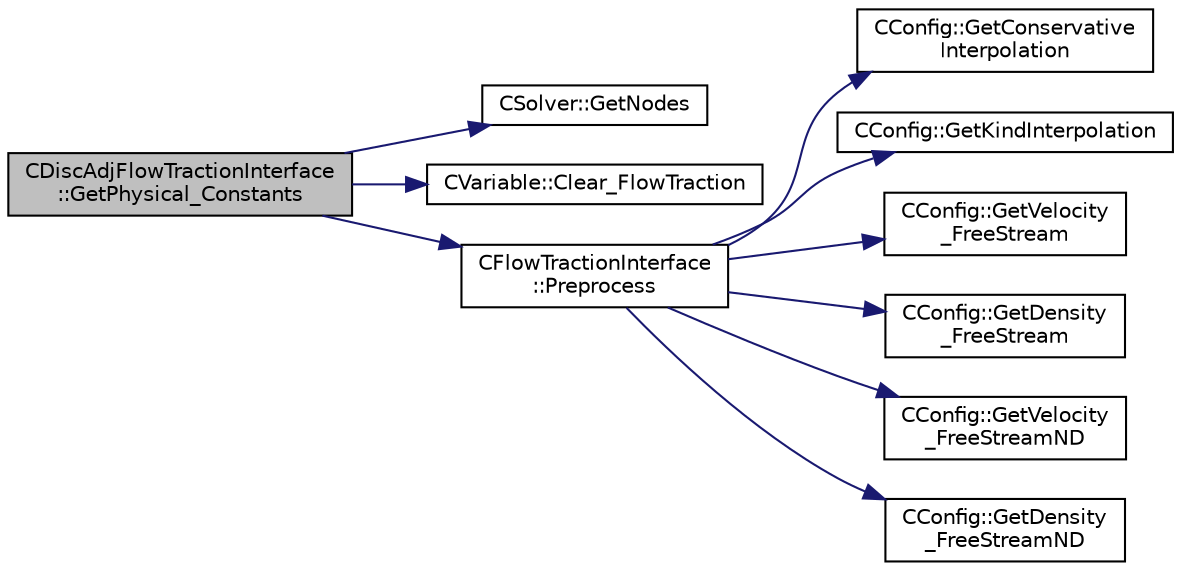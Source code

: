 digraph "CDiscAdjFlowTractionInterface::GetPhysical_Constants"
{
  edge [fontname="Helvetica",fontsize="10",labelfontname="Helvetica",labelfontsize="10"];
  node [fontname="Helvetica",fontsize="10",shape=record];
  rankdir="LR";
  Node6 [label="CDiscAdjFlowTractionInterface\l::GetPhysical_Constants",height=0.2,width=0.4,color="black", fillcolor="grey75", style="filled", fontcolor="black"];
  Node6 -> Node7 [color="midnightblue",fontsize="10",style="solid",fontname="Helvetica"];
  Node7 [label="CSolver::GetNodes",height=0.2,width=0.4,color="black", fillcolor="white", style="filled",URL="$class_c_solver.html#af3198e52a2ea377bb765647b5e697197",tooltip="Allow outside access to the nodes of the solver, containing conservatives, primitives, etc. "];
  Node6 -> Node8 [color="midnightblue",fontsize="10",style="solid",fontname="Helvetica"];
  Node8 [label="CVariable::Clear_FlowTraction",height=0.2,width=0.4,color="black", fillcolor="white", style="filled",URL="$class_c_variable.html#a1e641f9cf3e167afc7ec3db3d24808ee",tooltip="A virtual member. "];
  Node6 -> Node9 [color="midnightblue",fontsize="10",style="solid",fontname="Helvetica"];
  Node9 [label="CFlowTractionInterface\l::Preprocess",height=0.2,width=0.4,color="black", fillcolor="white", style="filled",URL="$class_c_flow_traction_interface.html#af1b576a5e77dd789b1f8b6aa94589780",tooltip="Sets the dimensional factor for pressure and the consistent_interpolation flag. "];
  Node9 -> Node10 [color="midnightblue",fontsize="10",style="solid",fontname="Helvetica"];
  Node10 [label="CConfig::GetConservative\lInterpolation",height=0.2,width=0.4,color="black", fillcolor="white", style="filled",URL="$class_c_config.html#aac135ab4447a6308aa6c7e98e6142a25",tooltip="Get option of whether to use conservative interpolation between zones. "];
  Node9 -> Node11 [color="midnightblue",fontsize="10",style="solid",fontname="Helvetica"];
  Node11 [label="CConfig::GetKindInterpolation",height=0.2,width=0.4,color="black", fillcolor="white", style="filled",URL="$class_c_config.html#a9260ac2b5460a0b50988b8e47d4ab165",tooltip="Get the interpolation method used for matching between zones. "];
  Node9 -> Node12 [color="midnightblue",fontsize="10",style="solid",fontname="Helvetica"];
  Node12 [label="CConfig::GetVelocity\l_FreeStream",height=0.2,width=0.4,color="black", fillcolor="white", style="filled",URL="$class_c_config.html#af0723b9f35c1762a4c8edacb35f98984",tooltip="Get the vector of the dimensionalized freestream velocity. "];
  Node9 -> Node13 [color="midnightblue",fontsize="10",style="solid",fontname="Helvetica"];
  Node13 [label="CConfig::GetDensity\l_FreeStream",height=0.2,width=0.4,color="black", fillcolor="white", style="filled",URL="$class_c_config.html#ae9520958df27678474890ee79980ee24",tooltip="Get the value of the frestream temperature. "];
  Node9 -> Node14 [color="midnightblue",fontsize="10",style="solid",fontname="Helvetica"];
  Node14 [label="CConfig::GetVelocity\l_FreeStreamND",height=0.2,width=0.4,color="black", fillcolor="white", style="filled",URL="$class_c_config.html#a13840ca712bf87d32d18917d0c39cfae",tooltip="Get the vector of the non-dimensionalized freestream velocity. "];
  Node9 -> Node15 [color="midnightblue",fontsize="10",style="solid",fontname="Helvetica"];
  Node15 [label="CConfig::GetDensity\l_FreeStreamND",height=0.2,width=0.4,color="black", fillcolor="white", style="filled",URL="$class_c_config.html#acc0e8477d26aab6003845d62cb43b0fa",tooltip="Get the value of the non-dimensionalized freestream density. "];
}
